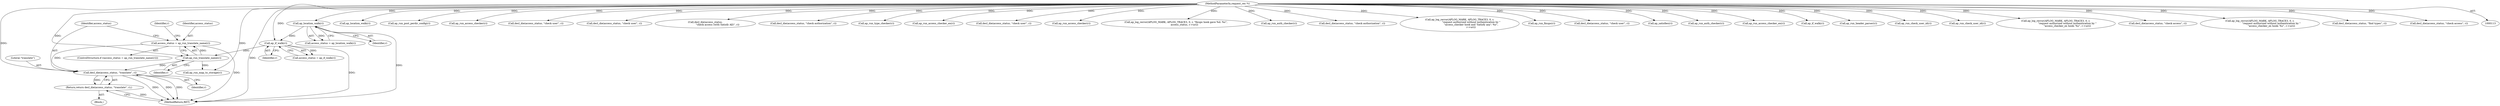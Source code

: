 digraph "0_httpd_cd2b7a26c776b0754fb98426a67804fd48118708@pointer" {
"1000244" [label="(Call,decl_die(access_status, \"translate\", r))"];
"1000238" [label="(Call,access_status = ap_run_translate_name(r))"];
"1000240" [label="(Call,ap_run_translate_name(r))"];
"1000207" [label="(Call,ap_if_walk(r))"];
"1000199" [label="(Call,ap_location_walk(r))"];
"1000114" [label="(MethodParameterIn,request_rec *r)"];
"1000243" [label="(Return,return decl_die(access_status, \"translate\", r);)"];
"1000268" [label="(Call,ap_location_walk(r))"];
"1000309" [label="(Call,ap_run_post_perdir_config(r))"];
"1000242" [label="(Block,)"];
"1000495" [label="(Call,ap_run_access_checker(r))"];
"1000472" [label="(Call,decl_die(access_status, \"check user\", r))"];
"1000241" [label="(Identifier,r)"];
"1000564" [label="(Call,decl_die(access_status, \"check user\", r))"];
"1000240" [label="(Call,ap_run_translate_name(r))"];
"1000413" [label="(Call,decl_die(access_status,\n                                \"check access (with Satisfy All)\", r))"];
"1000617" [label="(MethodReturn,RET)"];
"1000577" [label="(Call,decl_die(access_status, \"check authorization\", r))"];
"1000586" [label="(Call,ap_run_type_checker(r))"];
"1000237" [label="(ControlStructure,if ((access_status = ap_run_translate_name(r))))"];
"1000419" [label="(Call,ap_run_access_checker_ex(r))"];
"1000244" [label="(Call,decl_die(access_status, \"translate\", r))"];
"1000549" [label="(Call,decl_die(access_status, \"check user\", r))"];
"1000199" [label="(Call,ap_location_walk(r))"];
"1000408" [label="(Call,ap_run_access_checker(r))"];
"1000603" [label="(Call,ap_log_rerror(APLOG_MARK, APLOG_TRACE3, 0, r, \"fixups hook gave %d: %s\",\n                      access_status, r->uri))"];
"1000247" [label="(Identifier,r)"];
"1000245" [label="(Identifier,access_status)"];
"1000197" [label="(Call,access_status = ap_location_walk(r))"];
"1000572" [label="(Call,ap_run_auth_checker(r))"];
"1000250" [label="(Identifier,r)"];
"1000485" [label="(Call,decl_die(access_status, \"check authorization\", r))"];
"1000499" [label="(Call,ap_log_rerror(APLOG_MARK, APLOG_TRACE3, 0, r,\n                              \"request authorized without authentication by \"\n                              \"access_checker hook and 'Satisfy any': %s\",\n                              r->uri))"];
"1000599" [label="(Call,ap_run_fixups(r))"];
"1000114" [label="(MethodParameterIn,request_rec *r)"];
"1000243" [label="(Return,return decl_die(access_status, \"translate\", r);)"];
"1000457" [label="(Call,decl_die(access_status, \"check user\", r))"];
"1000399" [label="(Call,ap_satisfies(r))"];
"1000480" [label="(Call,ap_run_auth_checker(r))"];
"1000511" [label="(Call,ap_run_access_checker_ex(r))"];
"1000208" [label="(Identifier,r)"];
"1000276" [label="(Call,ap_if_walk(r))"];
"1000324" [label="(Call,ap_run_header_parser(r))"];
"1000452" [label="(Call,ap_run_check_user_id(r))"];
"1000544" [label="(Call,ap_run_check_user_id(r))"];
"1000426" [label="(Call,ap_log_rerror(APLOG_MARK, APLOG_TRACE3, 0, r,\n                              \"request authorized without authentication by \"\n                              \"access_checker_ex hook: %s\", r->uri))"];
"1000442" [label="(Call,decl_die(access_status, \"check access\", r))"];
"1000238" [label="(Call,access_status = ap_run_translate_name(r))"];
"1000518" [label="(Call,ap_log_rerror(APLOG_MARK, APLOG_TRACE3, 0, r,\n                              \"request authorized without authentication by \"\n                              \"access_checker_ex hook: %s\", r->uri))"];
"1000246" [label="(Literal,\"translate\")"];
"1000207" [label="(Call,ap_if_walk(r))"];
"1000239" [label="(Identifier,access_status)"];
"1000205" [label="(Call,access_status = ap_if_walk(r))"];
"1000260" [label="(Call,ap_run_map_to_storage(r))"];
"1000591" [label="(Call,decl_die(access_status, \"find types\", r))"];
"1000200" [label="(Identifier,r)"];
"1000534" [label="(Call,decl_die(access_status, \"check access\", r))"];
"1000244" -> "1000243"  [label="AST: "];
"1000244" -> "1000247"  [label="CFG: "];
"1000245" -> "1000244"  [label="AST: "];
"1000246" -> "1000244"  [label="AST: "];
"1000247" -> "1000244"  [label="AST: "];
"1000243" -> "1000244"  [label="CFG: "];
"1000244" -> "1000617"  [label="DDG: "];
"1000244" -> "1000617"  [label="DDG: "];
"1000244" -> "1000617"  [label="DDG: "];
"1000244" -> "1000243"  [label="DDG: "];
"1000238" -> "1000244"  [label="DDG: "];
"1000240" -> "1000244"  [label="DDG: "];
"1000114" -> "1000244"  [label="DDG: "];
"1000238" -> "1000237"  [label="AST: "];
"1000238" -> "1000240"  [label="CFG: "];
"1000239" -> "1000238"  [label="AST: "];
"1000240" -> "1000238"  [label="AST: "];
"1000245" -> "1000238"  [label="CFG: "];
"1000250" -> "1000238"  [label="CFG: "];
"1000238" -> "1000617"  [label="DDG: "];
"1000240" -> "1000238"  [label="DDG: "];
"1000240" -> "1000241"  [label="CFG: "];
"1000241" -> "1000240"  [label="AST: "];
"1000207" -> "1000240"  [label="DDG: "];
"1000114" -> "1000240"  [label="DDG: "];
"1000240" -> "1000260"  [label="DDG: "];
"1000207" -> "1000205"  [label="AST: "];
"1000207" -> "1000208"  [label="CFG: "];
"1000208" -> "1000207"  [label="AST: "];
"1000205" -> "1000207"  [label="CFG: "];
"1000207" -> "1000617"  [label="DDG: "];
"1000207" -> "1000205"  [label="DDG: "];
"1000199" -> "1000207"  [label="DDG: "];
"1000114" -> "1000207"  [label="DDG: "];
"1000199" -> "1000197"  [label="AST: "];
"1000199" -> "1000200"  [label="CFG: "];
"1000200" -> "1000199"  [label="AST: "];
"1000197" -> "1000199"  [label="CFG: "];
"1000199" -> "1000617"  [label="DDG: "];
"1000199" -> "1000197"  [label="DDG: "];
"1000114" -> "1000199"  [label="DDG: "];
"1000114" -> "1000113"  [label="AST: "];
"1000114" -> "1000617"  [label="DDG: "];
"1000114" -> "1000260"  [label="DDG: "];
"1000114" -> "1000268"  [label="DDG: "];
"1000114" -> "1000276"  [label="DDG: "];
"1000114" -> "1000309"  [label="DDG: "];
"1000114" -> "1000324"  [label="DDG: "];
"1000114" -> "1000399"  [label="DDG: "];
"1000114" -> "1000408"  [label="DDG: "];
"1000114" -> "1000413"  [label="DDG: "];
"1000114" -> "1000419"  [label="DDG: "];
"1000114" -> "1000426"  [label="DDG: "];
"1000114" -> "1000442"  [label="DDG: "];
"1000114" -> "1000452"  [label="DDG: "];
"1000114" -> "1000457"  [label="DDG: "];
"1000114" -> "1000472"  [label="DDG: "];
"1000114" -> "1000480"  [label="DDG: "];
"1000114" -> "1000485"  [label="DDG: "];
"1000114" -> "1000495"  [label="DDG: "];
"1000114" -> "1000499"  [label="DDG: "];
"1000114" -> "1000511"  [label="DDG: "];
"1000114" -> "1000518"  [label="DDG: "];
"1000114" -> "1000534"  [label="DDG: "];
"1000114" -> "1000544"  [label="DDG: "];
"1000114" -> "1000549"  [label="DDG: "];
"1000114" -> "1000564"  [label="DDG: "];
"1000114" -> "1000572"  [label="DDG: "];
"1000114" -> "1000577"  [label="DDG: "];
"1000114" -> "1000586"  [label="DDG: "];
"1000114" -> "1000591"  [label="DDG: "];
"1000114" -> "1000599"  [label="DDG: "];
"1000114" -> "1000603"  [label="DDG: "];
"1000243" -> "1000242"  [label="AST: "];
"1000617" -> "1000243"  [label="CFG: "];
"1000243" -> "1000617"  [label="DDG: "];
}
